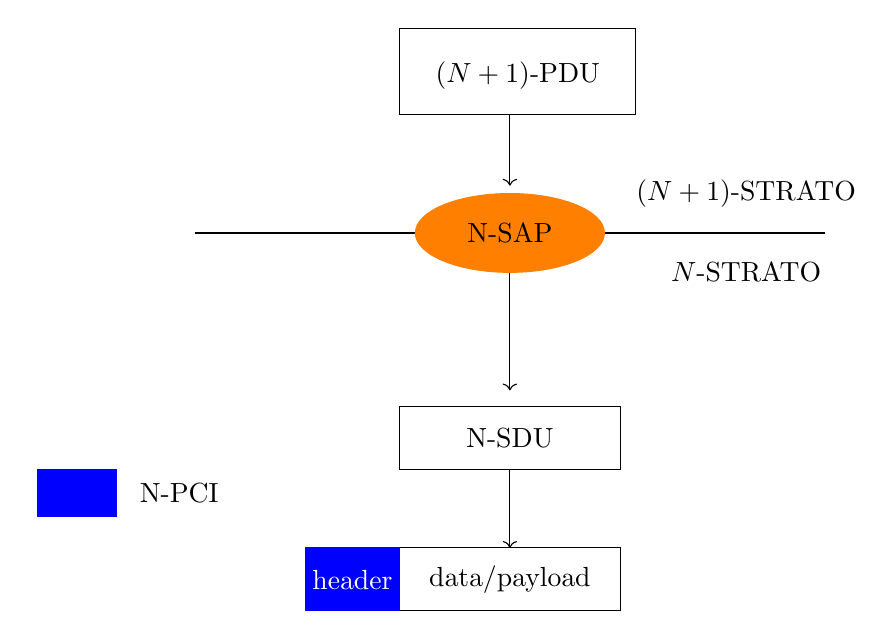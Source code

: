 ﻿\newcommand{\boundellipse}[3]% center, xdim, ydim
{(#1) ellipse (#2 and #3)
}
\begin{tikzpicture}
\node at (2.1,6){($N+1$)-PDU};
\draw[->] (2,5.5) -- (2,4.6);
\draw (0.6,5.5) -- (3.6,5.5)-- (3.6,6.6) -- (0.6,6.6)  -- cycle;
\draw (-2,4) -- (6,4);
\node at (5,4.5) {($N+1$)-STRATO};
\draw[->] (2,4) -- (2,2);
\draw[orange,fill] \boundellipse{2,4}{1.2}{.5};
\node at (2,4) {N-SAP};
\draw[->] (2,1) -- (2,0);
\node at (5,3.5) {$N$-STRATO};
\draw (0.6,1) -- (3.4,1)-- (3.4,1.8) -- (0.6,1.8)  -- cycle;
\node at (2,1.4) {N-SDU};
\draw (0.6,0) -- (3.4,0)-- (3.4,-0.8) -- (0.6,-0.8)  -- cycle;
\node at (2,-0.4) {data/payload};
\draw[blue,fill] (-.6,0) -- (0.6,0)-- (0.6,-0.8) -- (-.6,-0.8)  -- cycle;
\node[white] at (0,-0.4) {header};
\draw[blue,fill] (-4,1) -- (-3,1)-- (-3,.4) -- (-4,.4)  -- cycle;
\node at (-2.2,.7) {N-PCI};
\end{tikzpicture}
